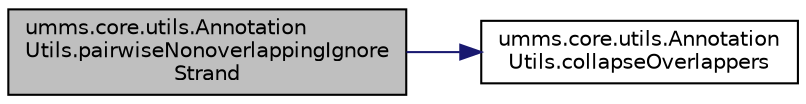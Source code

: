 digraph "umms.core.utils.AnnotationUtils.pairwiseNonoverlappingIgnoreStrand"
{
  edge [fontname="Helvetica",fontsize="10",labelfontname="Helvetica",labelfontsize="10"];
  node [fontname="Helvetica",fontsize="10",shape=record];
  rankdir="LR";
  Node1 [label="umms.core.utils.Annotation\lUtils.pairwiseNonoverlappingIgnore\lStrand",height=0.2,width=0.4,color="black", fillcolor="grey75", style="filled" fontcolor="black"];
  Node1 -> Node2 [color="midnightblue",fontsize="10",style="solid"];
  Node2 [label="umms.core.utils.Annotation\lUtils.collapseOverlappers",height=0.2,width=0.4,color="black", fillcolor="white", style="filled",URL="$classumms_1_1core_1_1utils_1_1_annotation_utils.html#af14dd663711ec5bb378f70875f114e41"];
}
